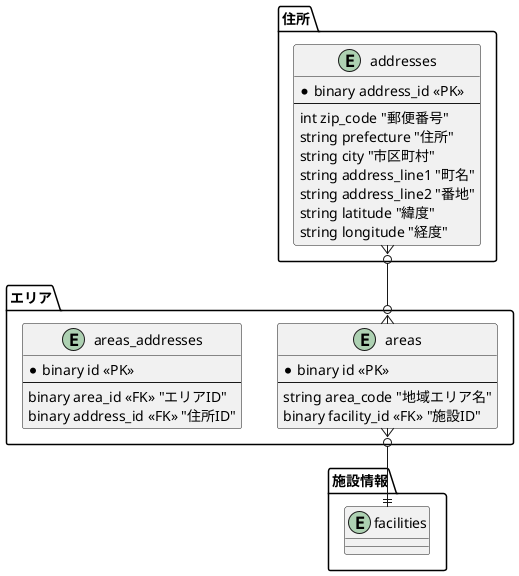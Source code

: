 @startuml entity-relationship-diagram
skinparam linetype ortho

package 施設情報 {
  entity facilities
}

package 住所 {
  entity addresses {
    * binary address_id <<PK>>
    --
    int zip_code "郵便番号"
    string prefecture "住所"
    string city "市区町村"
    string address_line1 "町名"
    string address_line2 "番地"
    string latitude "緯度"
    string longitude "経度"
  }
}

package エリア {
  entity areas {
    * binary id <<PK>>
    --
    string area_code "地域エリア名"
    binary facility_id <<FK>> "施設ID"
  }

  entity areas_addresses {
    * binary id <<PK>>
    --
    binary area_id <<FK>> "エリアID"
    binary address_id <<FK>> "住所ID"
  }
}

addresses }o--o{ areas
areas }o--|| facilities


@enduml